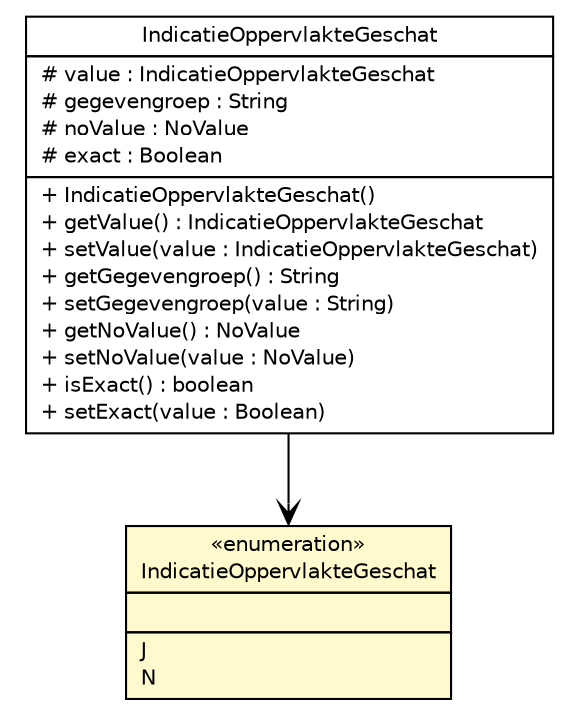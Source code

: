 #!/usr/local/bin/dot
#
# Class diagram 
# Generated by UMLGraph version R5_6-24-gf6e263 (http://www.umlgraph.org/)
#

digraph G {
	edge [fontname="Helvetica",fontsize=10,labelfontname="Helvetica",labelfontsize=10];
	node [fontname="Helvetica",fontsize=10,shape=plaintext];
	nodesep=0.25;
	ranksep=0.5;
	// nl.egem.stuf.sector.bg._0204.KDOFund.IndicatieOppervlakteGeschat
	c70250 [label=<<table title="nl.egem.stuf.sector.bg._0204.KDOFund.IndicatieOppervlakteGeschat" border="0" cellborder="1" cellspacing="0" cellpadding="2" port="p" href="./KDOFund.IndicatieOppervlakteGeschat.html">
		<tr><td><table border="0" cellspacing="0" cellpadding="1">
<tr><td align="center" balign="center"> IndicatieOppervlakteGeschat </td></tr>
		</table></td></tr>
		<tr><td><table border="0" cellspacing="0" cellpadding="1">
<tr><td align="left" balign="left"> # value : IndicatieOppervlakteGeschat </td></tr>
<tr><td align="left" balign="left"> # gegevengroep : String </td></tr>
<tr><td align="left" balign="left"> # noValue : NoValue </td></tr>
<tr><td align="left" balign="left"> # exact : Boolean </td></tr>
		</table></td></tr>
		<tr><td><table border="0" cellspacing="0" cellpadding="1">
<tr><td align="left" balign="left"> + IndicatieOppervlakteGeschat() </td></tr>
<tr><td align="left" balign="left"> + getValue() : IndicatieOppervlakteGeschat </td></tr>
<tr><td align="left" balign="left"> + setValue(value : IndicatieOppervlakteGeschat) </td></tr>
<tr><td align="left" balign="left"> + getGegevengroep() : String </td></tr>
<tr><td align="left" balign="left"> + setGegevengroep(value : String) </td></tr>
<tr><td align="left" balign="left"> + getNoValue() : NoValue </td></tr>
<tr><td align="left" balign="left"> + setNoValue(value : NoValue) </td></tr>
<tr><td align="left" balign="left"> + isExact() : boolean </td></tr>
<tr><td align="left" balign="left"> + setExact(value : Boolean) </td></tr>
		</table></td></tr>
		</table>>, URL="./KDOFund.IndicatieOppervlakteGeschat.html", fontname="Helvetica", fontcolor="black", fontsize=10.0];
	// nl.egem.stuf.sector.bg._0204.IndicatieOppervlakteGeschat
	c70266 [label=<<table title="nl.egem.stuf.sector.bg._0204.IndicatieOppervlakteGeschat" border="0" cellborder="1" cellspacing="0" cellpadding="2" port="p" bgcolor="lemonChiffon" href="./IndicatieOppervlakteGeschat.html">
		<tr><td><table border="0" cellspacing="0" cellpadding="1">
<tr><td align="center" balign="center"> &#171;enumeration&#187; </td></tr>
<tr><td align="center" balign="center"> IndicatieOppervlakteGeschat </td></tr>
		</table></td></tr>
		<tr><td><table border="0" cellspacing="0" cellpadding="1">
<tr><td align="left" balign="left">  </td></tr>
		</table></td></tr>
		<tr><td><table border="0" cellspacing="0" cellpadding="1">
<tr><td align="left" balign="left"> J </td></tr>
<tr><td align="left" balign="left"> N </td></tr>
		</table></td></tr>
		</table>>, URL="./IndicatieOppervlakteGeschat.html", fontname="Helvetica", fontcolor="black", fontsize=10.0];
	// nl.egem.stuf.sector.bg._0204.KDOFund.IndicatieOppervlakteGeschat NAVASSOC nl.egem.stuf.sector.bg._0204.IndicatieOppervlakteGeschat
	c70250:p -> c70266:p [taillabel="", label="", headlabel="", fontname="Helvetica", fontcolor="black", fontsize=10.0, color="black", arrowhead=open];
}

